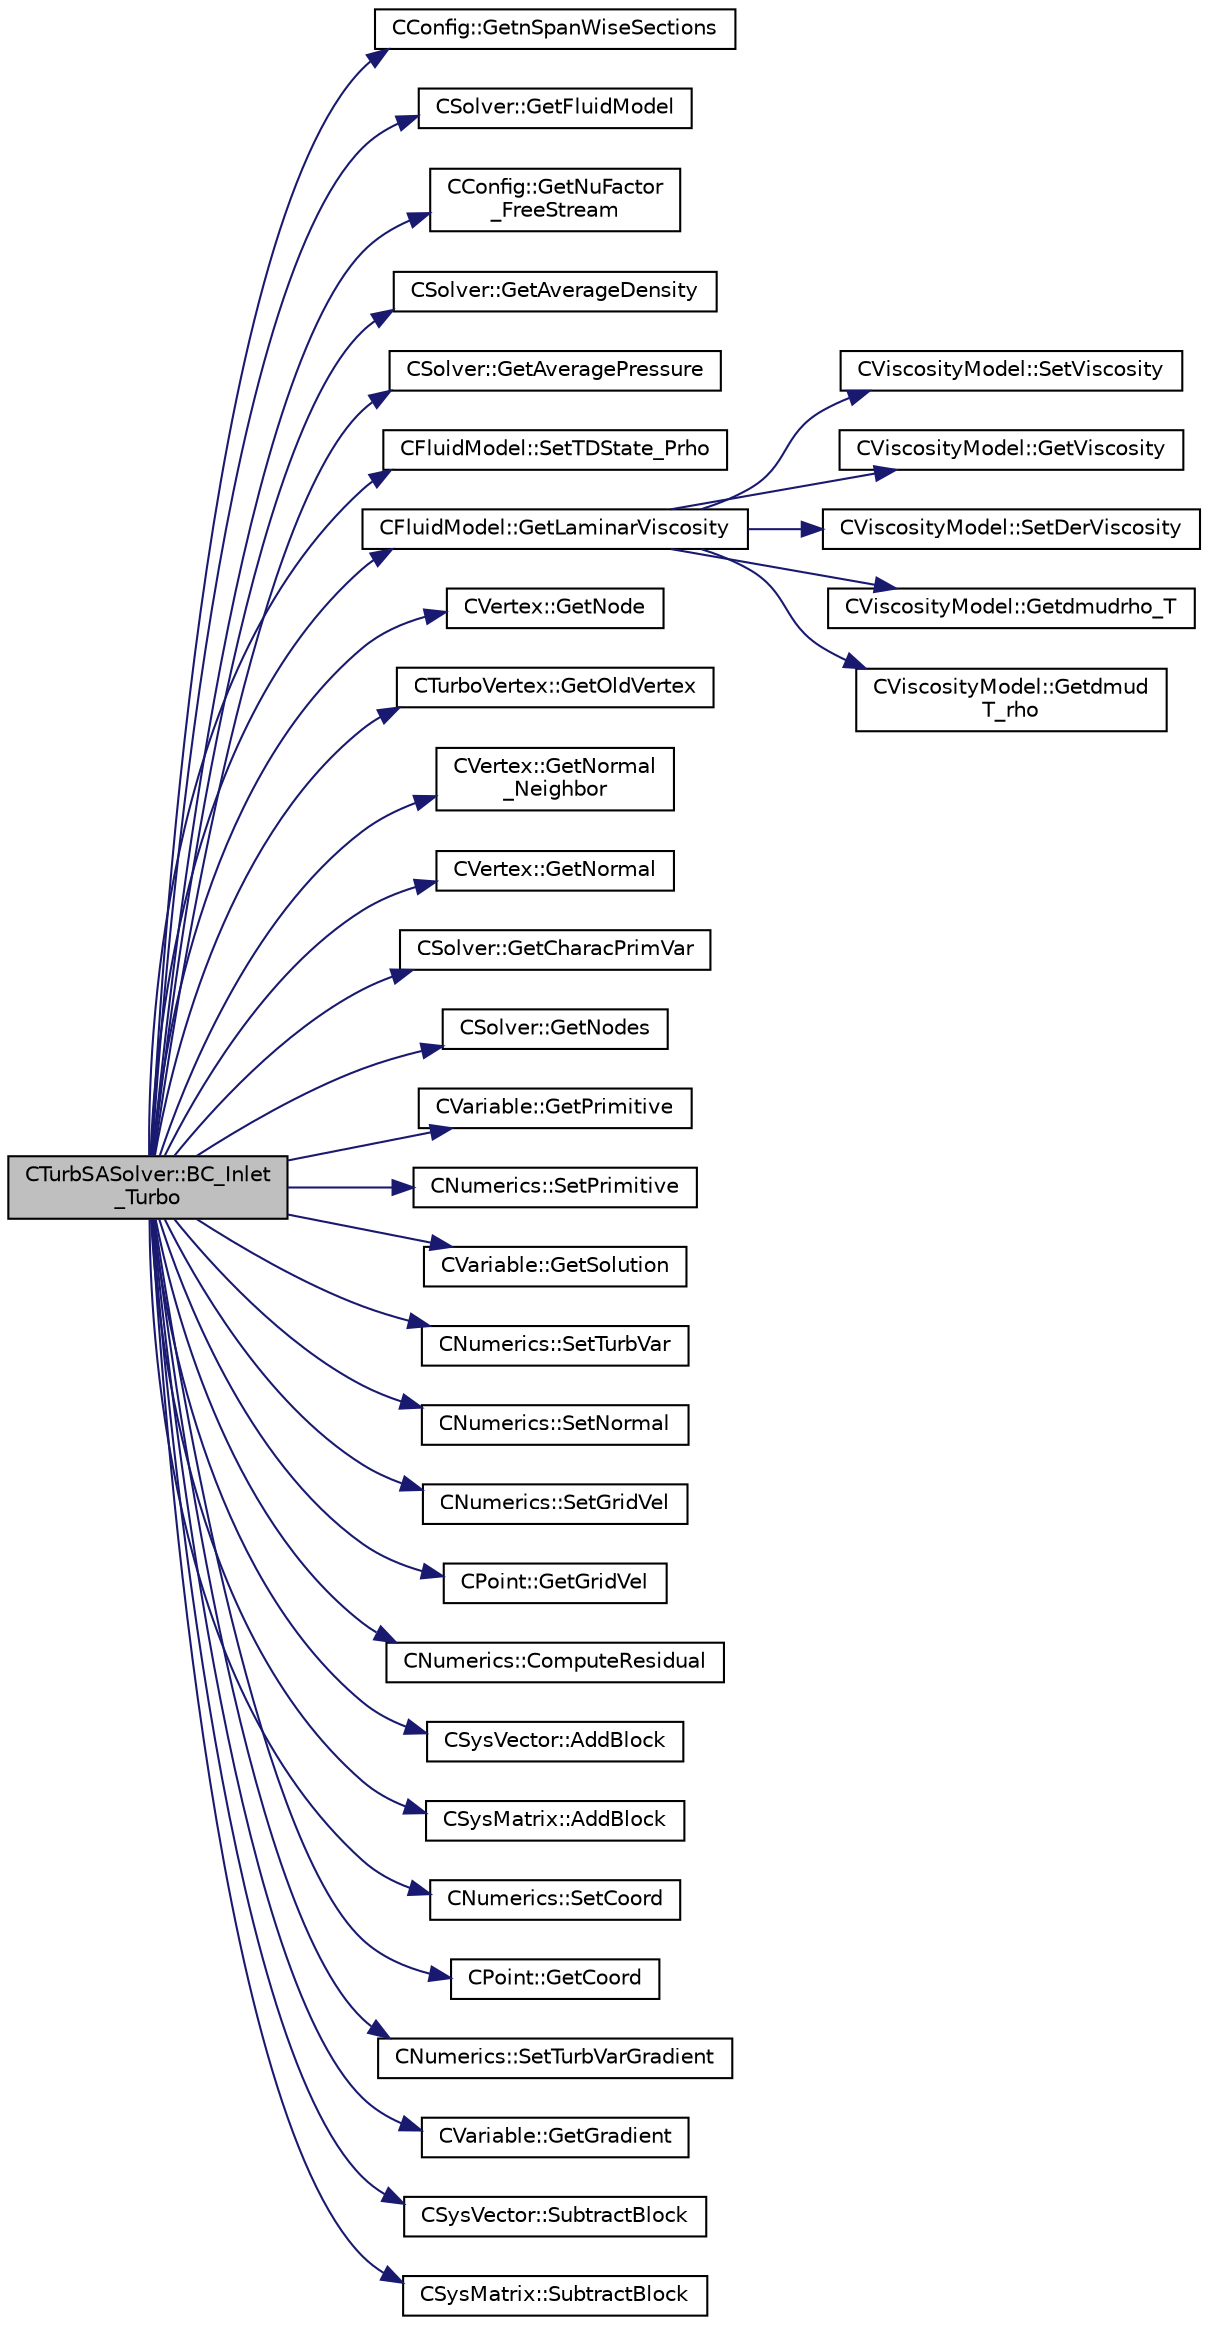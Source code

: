 digraph "CTurbSASolver::BC_Inlet_Turbo"
{
  edge [fontname="Helvetica",fontsize="10",labelfontname="Helvetica",labelfontsize="10"];
  node [fontname="Helvetica",fontsize="10",shape=record];
  rankdir="LR";
  Node300 [label="CTurbSASolver::BC_Inlet\l_Turbo",height=0.2,width=0.4,color="black", fillcolor="grey75", style="filled", fontcolor="black"];
  Node300 -> Node301 [color="midnightblue",fontsize="10",style="solid",fontname="Helvetica"];
  Node301 [label="CConfig::GetnSpanWiseSections",height=0.2,width=0.4,color="black", fillcolor="white", style="filled",URL="$class_c_config.html#a2afa29aab61d4f49387cec759b7735ea",tooltip="number span-wise sections to compute 3D BC and performance for turbomachinery. "];
  Node300 -> Node302 [color="midnightblue",fontsize="10",style="solid",fontname="Helvetica"];
  Node302 [label="CSolver::GetFluidModel",height=0.2,width=0.4,color="black", fillcolor="white", style="filled",URL="$class_c_solver.html#aa0b9bfd6b7dfe827d3a1709d6472d3ea",tooltip="Compute the pressure at the infinity. "];
  Node300 -> Node303 [color="midnightblue",fontsize="10",style="solid",fontname="Helvetica"];
  Node303 [label="CConfig::GetNuFactor\l_FreeStream",height=0.2,width=0.4,color="black", fillcolor="white", style="filled",URL="$class_c_config.html#a1686e41b9c933ecd7f6452ed2cf743a6",tooltip="Get the value of the non-dimensionalized freestream turbulence intensity. "];
  Node300 -> Node304 [color="midnightblue",fontsize="10",style="solid",fontname="Helvetica"];
  Node304 [label="CSolver::GetAverageDensity",height=0.2,width=0.4,color="black", fillcolor="white", style="filled",URL="$class_c_solver.html#aad6ca83216280d66c40a38125520bef5",tooltip="A virtual member. "];
  Node300 -> Node305 [color="midnightblue",fontsize="10",style="solid",fontname="Helvetica"];
  Node305 [label="CSolver::GetAveragePressure",height=0.2,width=0.4,color="black", fillcolor="white", style="filled",URL="$class_c_solver.html#a848fd7c1b72e74eb4780da29a0adb553",tooltip="A virtual member. "];
  Node300 -> Node306 [color="midnightblue",fontsize="10",style="solid",fontname="Helvetica"];
  Node306 [label="CFluidModel::SetTDState_Prho",height=0.2,width=0.4,color="black", fillcolor="white", style="filled",URL="$class_c_fluid_model.html#ad93e74a6cc6610e9c31c180040bda4e6",tooltip="virtual member that would be different for each gas model implemented "];
  Node300 -> Node307 [color="midnightblue",fontsize="10",style="solid",fontname="Helvetica"];
  Node307 [label="CFluidModel::GetLaminarViscosity",height=0.2,width=0.4,color="black", fillcolor="white", style="filled",URL="$class_c_fluid_model.html#aacc86b5eb9d89d858870caf49c63eed8",tooltip="Get fluid dynamic viscosity. "];
  Node307 -> Node308 [color="midnightblue",fontsize="10",style="solid",fontname="Helvetica"];
  Node308 [label="CViscosityModel::SetViscosity",height=0.2,width=0.4,color="black", fillcolor="white", style="filled",URL="$class_c_viscosity_model.html#af665c498219e0954aba6a62000be2d92",tooltip="Set Viscosity. "];
  Node307 -> Node309 [color="midnightblue",fontsize="10",style="solid",fontname="Helvetica"];
  Node309 [label="CViscosityModel::GetViscosity",height=0.2,width=0.4,color="black", fillcolor="white", style="filled",URL="$class_c_viscosity_model.html#abd109aeaf6af06115166fe4fe46f733c",tooltip="return viscosity value. "];
  Node307 -> Node310 [color="midnightblue",fontsize="10",style="solid",fontname="Helvetica"];
  Node310 [label="CViscosityModel::SetDerViscosity",height=0.2,width=0.4,color="black", fillcolor="white", style="filled",URL="$class_c_viscosity_model.html#a404a4a2a95dbe269ca84b9df7dbaad35",tooltip="Set Viscosity Derivatives. "];
  Node307 -> Node311 [color="midnightblue",fontsize="10",style="solid",fontname="Helvetica"];
  Node311 [label="CViscosityModel::Getdmudrho_T",height=0.2,width=0.4,color="black", fillcolor="white", style="filled",URL="$class_c_viscosity_model.html#aeb8f1e75690ad356aa3cef03e63079a5",tooltip="return viscosity partial derivative value. "];
  Node307 -> Node312 [color="midnightblue",fontsize="10",style="solid",fontname="Helvetica"];
  Node312 [label="CViscosityModel::Getdmud\lT_rho",height=0.2,width=0.4,color="black", fillcolor="white", style="filled",URL="$class_c_viscosity_model.html#a1452210f8279fae334c664ca4a4ae43a",tooltip="return viscosity partial derivative value. "];
  Node300 -> Node313 [color="midnightblue",fontsize="10",style="solid",fontname="Helvetica"];
  Node313 [label="CVertex::GetNode",height=0.2,width=0.4,color="black", fillcolor="white", style="filled",URL="$class_c_vertex.html#a95c513bf927464157ed96b6c79779a1f",tooltip="Get the node of the vertex. "];
  Node300 -> Node314 [color="midnightblue",fontsize="10",style="solid",fontname="Helvetica"];
  Node314 [label="CTurboVertex::GetOldVertex",height=0.2,width=0.4,color="black", fillcolor="white", style="filled",URL="$class_c_turbo_vertex.html#abb38937f34a1a4c71a64b211657f84ef",tooltip="retrieve vertex value not ordered. "];
  Node300 -> Node315 [color="midnightblue",fontsize="10",style="solid",fontname="Helvetica"];
  Node315 [label="CVertex::GetNormal\l_Neighbor",height=0.2,width=0.4,color="black", fillcolor="white", style="filled",URL="$class_c_vertex.html#a8d2bce3a6ee62007179e688dc2b9b182",tooltip="Get the value of the closest neighbor. "];
  Node300 -> Node316 [color="midnightblue",fontsize="10",style="solid",fontname="Helvetica"];
  Node316 [label="CVertex::GetNormal",height=0.2,width=0.4,color="black", fillcolor="white", style="filled",URL="$class_c_vertex.html#a0d289163c6f3384822fcb9ae86fc1c39",tooltip="Copy the the normal vector of a face. "];
  Node300 -> Node317 [color="midnightblue",fontsize="10",style="solid",fontname="Helvetica"];
  Node317 [label="CSolver::GetCharacPrimVar",height=0.2,width=0.4,color="black", fillcolor="white", style="filled",URL="$class_c_solver.html#ad25c13b6587f8a1a71f84a37fdb5b213",tooltip="A virtual member. "];
  Node300 -> Node318 [color="midnightblue",fontsize="10",style="solid",fontname="Helvetica"];
  Node318 [label="CSolver::GetNodes",height=0.2,width=0.4,color="black", fillcolor="white", style="filled",URL="$class_c_solver.html#af3198e52a2ea377bb765647b5e697197",tooltip="Allow outside access to the nodes of the solver, containing conservatives, primitives, etc. "];
  Node300 -> Node319 [color="midnightblue",fontsize="10",style="solid",fontname="Helvetica"];
  Node319 [label="CVariable::GetPrimitive",height=0.2,width=0.4,color="black", fillcolor="white", style="filled",URL="$class_c_variable.html#abe38982ec51efc8391ef27fc434f37ad",tooltip="A virtual member. "];
  Node300 -> Node320 [color="midnightblue",fontsize="10",style="solid",fontname="Helvetica"];
  Node320 [label="CNumerics::SetPrimitive",height=0.2,width=0.4,color="black", fillcolor="white", style="filled",URL="$class_c_numerics.html#af72b17d397adf09beed2e99e2daf895c",tooltip="Set the value of the primitive variables. "];
  Node300 -> Node321 [color="midnightblue",fontsize="10",style="solid",fontname="Helvetica"];
  Node321 [label="CVariable::GetSolution",height=0.2,width=0.4,color="black", fillcolor="white", style="filled",URL="$class_c_variable.html#a261483e39c23c1de7cb9aea7e917c121",tooltip="Get the solution. "];
  Node300 -> Node322 [color="midnightblue",fontsize="10",style="solid",fontname="Helvetica"];
  Node322 [label="CNumerics::SetTurbVar",height=0.2,width=0.4,color="black", fillcolor="white", style="filled",URL="$class_c_numerics.html#a694708b330c1e25e59f3b3ee8be64fbb",tooltip="Set the value of the turbulent variable. "];
  Node300 -> Node323 [color="midnightblue",fontsize="10",style="solid",fontname="Helvetica"];
  Node323 [label="CNumerics::SetNormal",height=0.2,width=0.4,color="black", fillcolor="white", style="filled",URL="$class_c_numerics.html#a41903d97957f351cd9ee63ca404985b1",tooltip="Set the value of the normal vector to the face between two points. "];
  Node300 -> Node324 [color="midnightblue",fontsize="10",style="solid",fontname="Helvetica"];
  Node324 [label="CNumerics::SetGridVel",height=0.2,width=0.4,color="black", fillcolor="white", style="filled",URL="$class_c_numerics.html#ae15b9e4ad2008444365109c434e24207",tooltip="Set the velocity of the computational grid. "];
  Node300 -> Node325 [color="midnightblue",fontsize="10",style="solid",fontname="Helvetica"];
  Node325 [label="CPoint::GetGridVel",height=0.2,width=0.4,color="black", fillcolor="white", style="filled",URL="$class_c_point.html#a62ec636f4a05ac578b582a053e8553f9",tooltip="Get the value of the grid velocity at the point. "];
  Node300 -> Node326 [color="midnightblue",fontsize="10",style="solid",fontname="Helvetica"];
  Node326 [label="CNumerics::ComputeResidual",height=0.2,width=0.4,color="black", fillcolor="white", style="filled",URL="$class_c_numerics.html#abe734316e0047f463f059fd77a281958",tooltip="Compute the numerical residual. "];
  Node300 -> Node327 [color="midnightblue",fontsize="10",style="solid",fontname="Helvetica"];
  Node327 [label="CSysVector::AddBlock",height=0.2,width=0.4,color="black", fillcolor="white", style="filled",URL="$class_c_sys_vector.html#acd4c36df2ea0b7ad473944cff9bf5d72",tooltip="Add val_residual to the residual. "];
  Node300 -> Node328 [color="midnightblue",fontsize="10",style="solid",fontname="Helvetica"];
  Node328 [label="CSysMatrix::AddBlock",height=0.2,width=0.4,color="black", fillcolor="white", style="filled",URL="$class_c_sys_matrix.html#a85def3109e5aa5307268ca830a8f6522",tooltip="Adds the specified block to the sparse matrix. "];
  Node300 -> Node329 [color="midnightblue",fontsize="10",style="solid",fontname="Helvetica"];
  Node329 [label="CNumerics::SetCoord",height=0.2,width=0.4,color="black", fillcolor="white", style="filled",URL="$class_c_numerics.html#a5fa1089c7228d6d49677a633bbe3c890",tooltip="Set coordinates of the points. "];
  Node300 -> Node330 [color="midnightblue",fontsize="10",style="solid",fontname="Helvetica"];
  Node330 [label="CPoint::GetCoord",height=0.2,width=0.4,color="black", fillcolor="white", style="filled",URL="$class_c_point.html#a95fe081d22e96e190cb3edcbf0d6525f",tooltip="Get the coordinates dor the control volume. "];
  Node300 -> Node331 [color="midnightblue",fontsize="10",style="solid",fontname="Helvetica"];
  Node331 [label="CNumerics::SetTurbVarGradient",height=0.2,width=0.4,color="black", fillcolor="white", style="filled",URL="$class_c_numerics.html#a42a39ae6557a400a4d811820c61de3cb",tooltip="Set the gradient of the turbulent variables. "];
  Node300 -> Node332 [color="midnightblue",fontsize="10",style="solid",fontname="Helvetica"];
  Node332 [label="CVariable::GetGradient",height=0.2,width=0.4,color="black", fillcolor="white", style="filled",URL="$class_c_variable.html#a7b58da4a928d622e7c2d4b4db047769d",tooltip="Get the value of the solution gradient. "];
  Node300 -> Node333 [color="midnightblue",fontsize="10",style="solid",fontname="Helvetica"];
  Node333 [label="CSysVector::SubtractBlock",height=0.2,width=0.4,color="black", fillcolor="white", style="filled",URL="$class_c_sys_vector.html#a732b302ca148d38b442bfe7e096a81be",tooltip="Subtract val_residual to the residual. "];
  Node300 -> Node334 [color="midnightblue",fontsize="10",style="solid",fontname="Helvetica"];
  Node334 [label="CSysMatrix::SubtractBlock",height=0.2,width=0.4,color="black", fillcolor="white", style="filled",URL="$class_c_sys_matrix.html#af913d33707e948c30fff5a62773ef5c6",tooltip="Subtracts the specified block to the sparse matrix. "];
}
